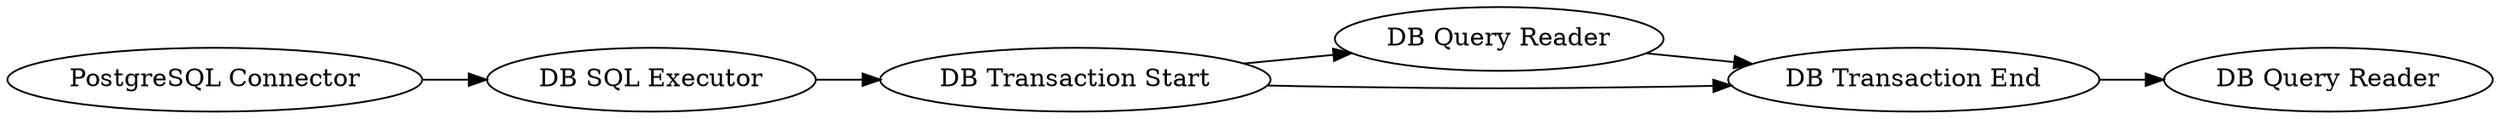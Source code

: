 digraph {
	29 -> 26
	29 -> 30
	30 -> 28
	25 -> 27
	26 -> 30
	27 -> 29
	27 [label="DB SQL Executor"]
	29 [label="DB Transaction Start"]
	28 [label="DB Query Reader"]
	26 [label="DB Query Reader"]
	25 [label="PostgreSQL Connector"]
	30 [label="DB Transaction End"]
	rankdir=LR
}
